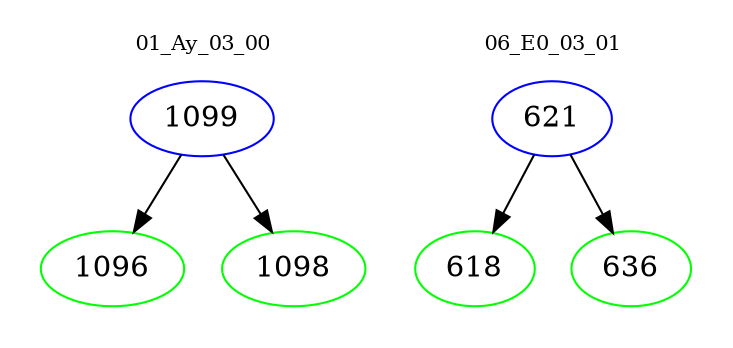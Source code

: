digraph{
subgraph cluster_0 {
color = white
label = "01_Ay_03_00";
fontsize=10;
T0_1099 [label="1099", color="blue"]
T0_1099 -> T0_1096 [color="black"]
T0_1096 [label="1096", color="green"]
T0_1099 -> T0_1098 [color="black"]
T0_1098 [label="1098", color="green"]
}
subgraph cluster_1 {
color = white
label = "06_E0_03_01";
fontsize=10;
T1_621 [label="621", color="blue"]
T1_621 -> T1_618 [color="black"]
T1_618 [label="618", color="green"]
T1_621 -> T1_636 [color="black"]
T1_636 [label="636", color="green"]
}
}
